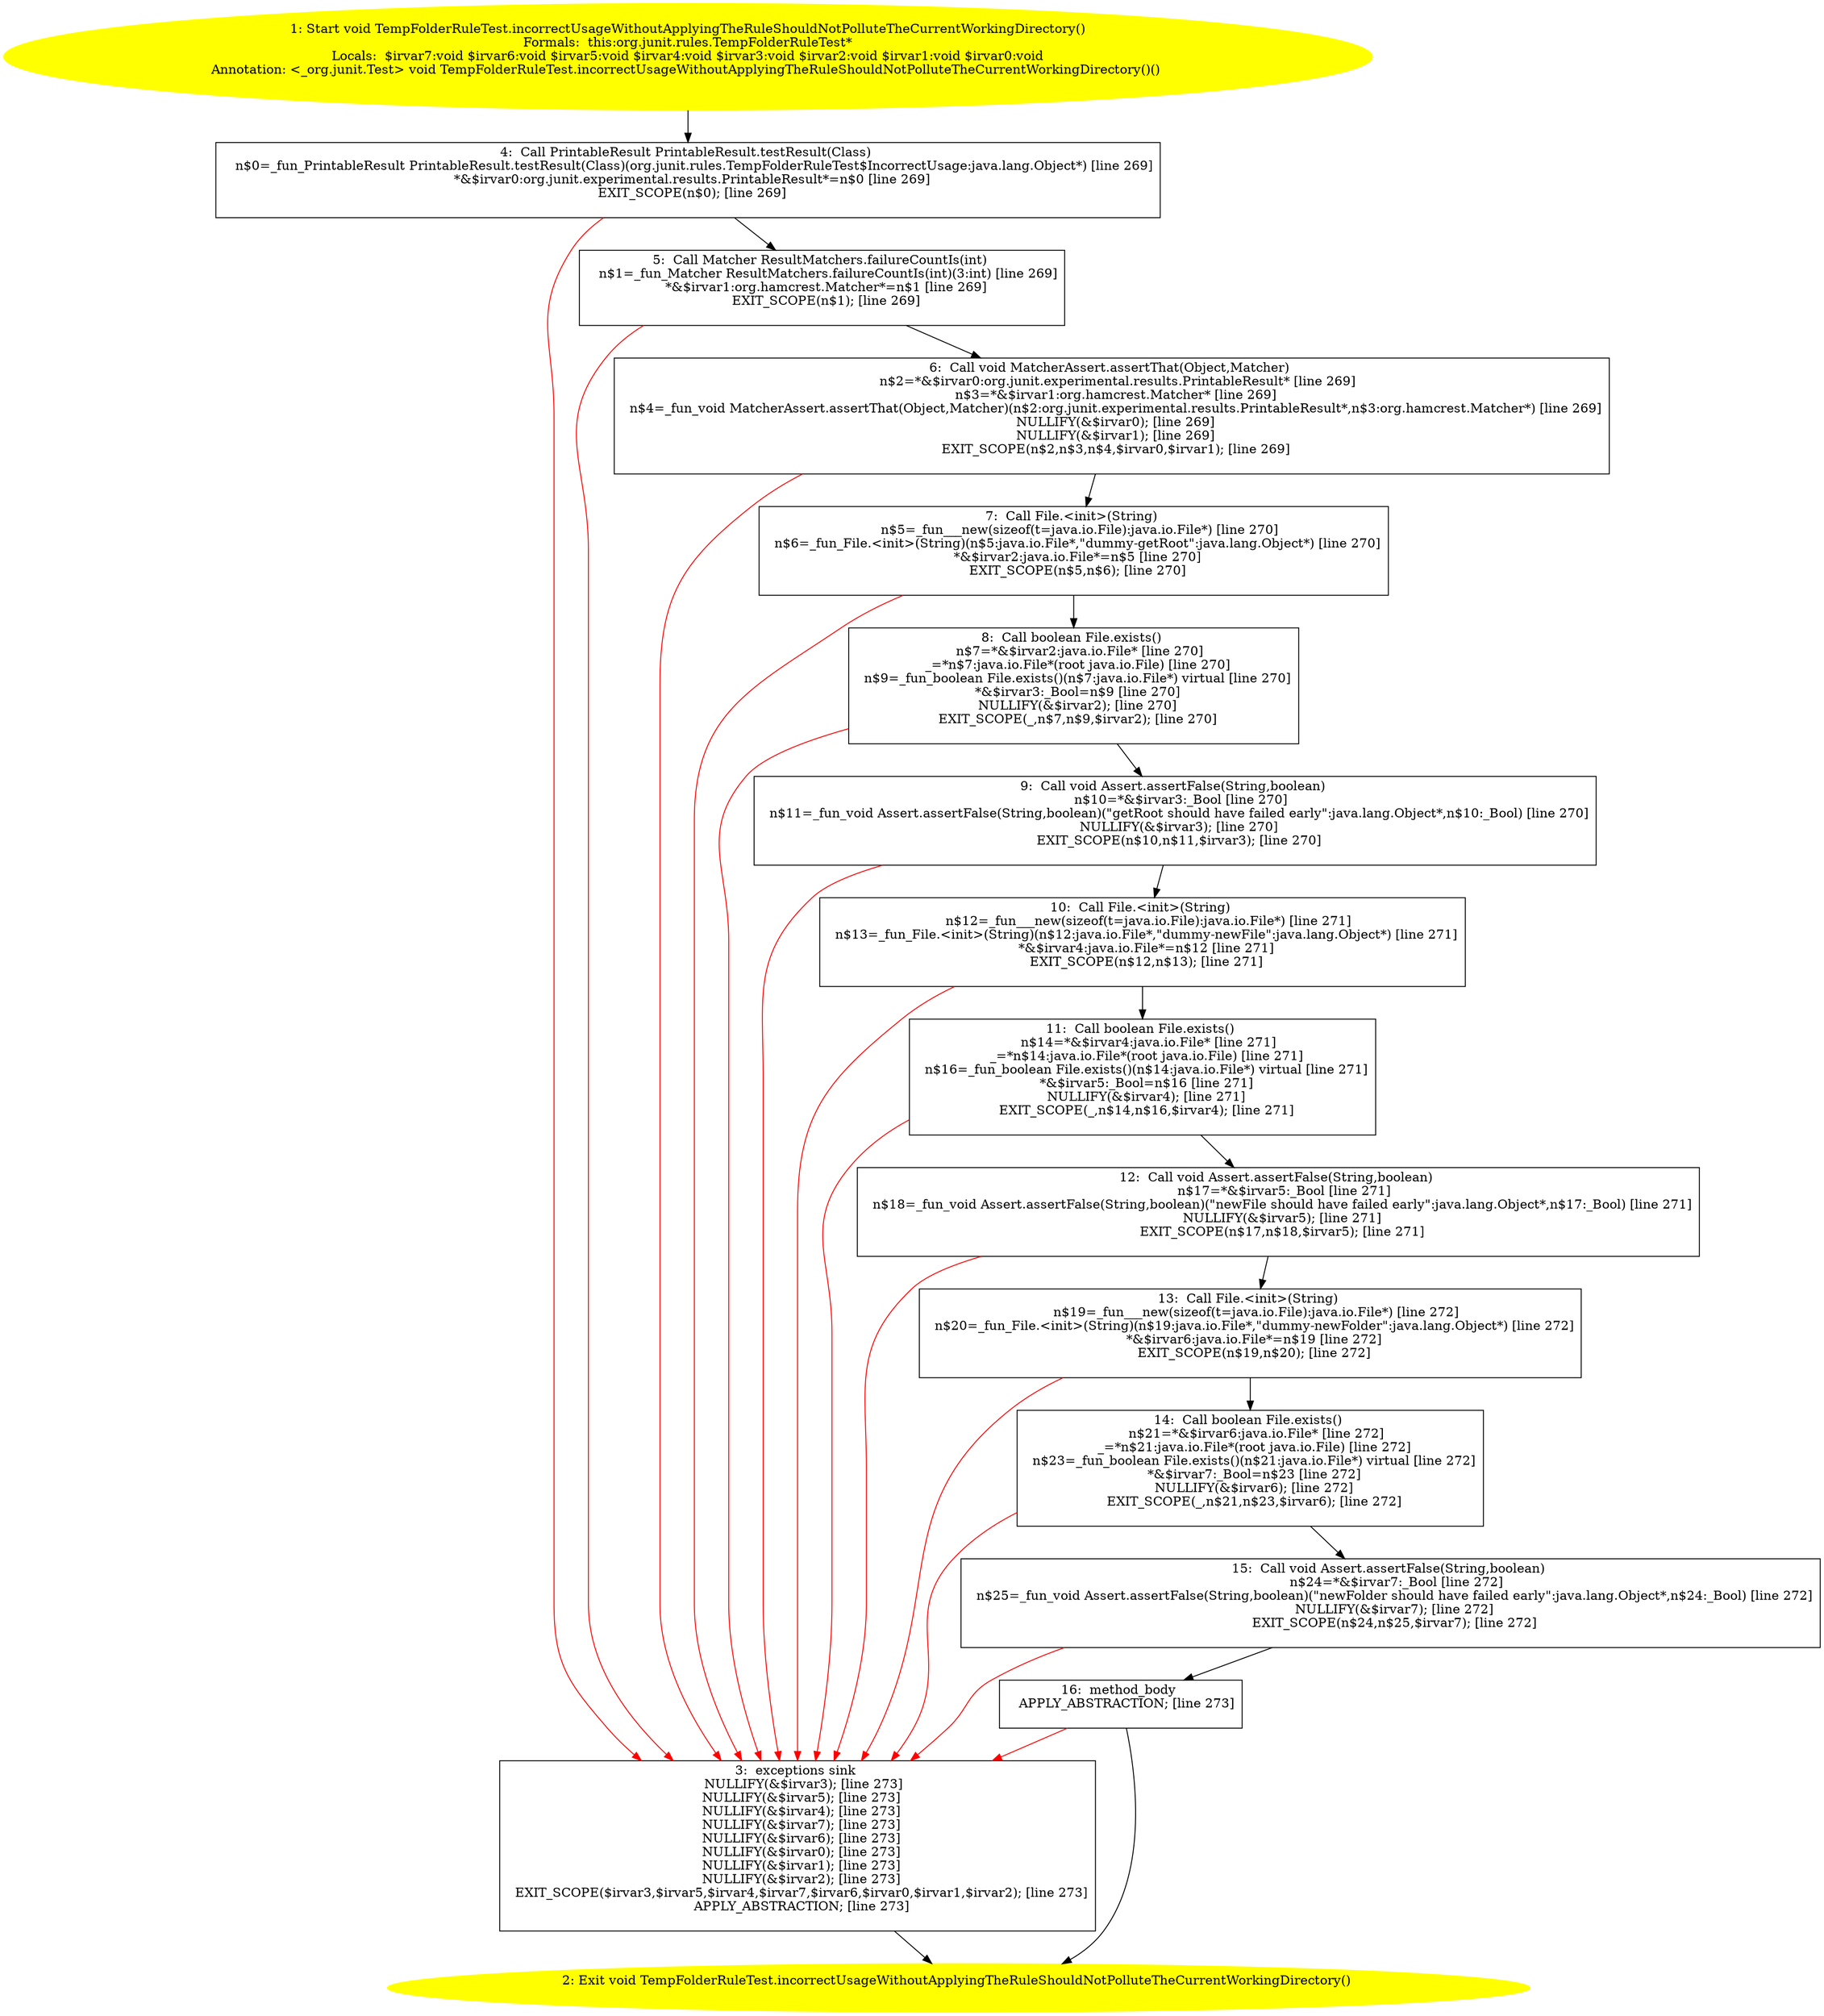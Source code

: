 /* @generated */
digraph cfg {
"org.junit.rules.TempFolderRuleTest.incorrectUsageWithoutApplyingTheRuleShouldNotPolluteTheCurrentWor.d688de7c9772c6313b6dd522dcccbf64_1" [label="1: Start void TempFolderRuleTest.incorrectUsageWithoutApplyingTheRuleShouldNotPolluteTheCurrentWorkingDirectory()\nFormals:  this:org.junit.rules.TempFolderRuleTest*\nLocals:  $irvar7:void $irvar6:void $irvar5:void $irvar4:void $irvar3:void $irvar2:void $irvar1:void $irvar0:void\nAnnotation: <_org.junit.Test> void TempFolderRuleTest.incorrectUsageWithoutApplyingTheRuleShouldNotPolluteTheCurrentWorkingDirectory()() \n  " color=yellow style=filled]
	

	 "org.junit.rules.TempFolderRuleTest.incorrectUsageWithoutApplyingTheRuleShouldNotPolluteTheCurrentWor.d688de7c9772c6313b6dd522dcccbf64_1" -> "org.junit.rules.TempFolderRuleTest.incorrectUsageWithoutApplyingTheRuleShouldNotPolluteTheCurrentWor.d688de7c9772c6313b6dd522dcccbf64_4" ;
"org.junit.rules.TempFolderRuleTest.incorrectUsageWithoutApplyingTheRuleShouldNotPolluteTheCurrentWor.d688de7c9772c6313b6dd522dcccbf64_2" [label="2: Exit void TempFolderRuleTest.incorrectUsageWithoutApplyingTheRuleShouldNotPolluteTheCurrentWorkingDirectory() \n  " color=yellow style=filled]
	

"org.junit.rules.TempFolderRuleTest.incorrectUsageWithoutApplyingTheRuleShouldNotPolluteTheCurrentWor.d688de7c9772c6313b6dd522dcccbf64_3" [label="3:  exceptions sink \n   NULLIFY(&$irvar3); [line 273]\n  NULLIFY(&$irvar5); [line 273]\n  NULLIFY(&$irvar4); [line 273]\n  NULLIFY(&$irvar7); [line 273]\n  NULLIFY(&$irvar6); [line 273]\n  NULLIFY(&$irvar0); [line 273]\n  NULLIFY(&$irvar1); [line 273]\n  NULLIFY(&$irvar2); [line 273]\n  EXIT_SCOPE($irvar3,$irvar5,$irvar4,$irvar7,$irvar6,$irvar0,$irvar1,$irvar2); [line 273]\n  APPLY_ABSTRACTION; [line 273]\n " shape="box"]
	

	 "org.junit.rules.TempFolderRuleTest.incorrectUsageWithoutApplyingTheRuleShouldNotPolluteTheCurrentWor.d688de7c9772c6313b6dd522dcccbf64_3" -> "org.junit.rules.TempFolderRuleTest.incorrectUsageWithoutApplyingTheRuleShouldNotPolluteTheCurrentWor.d688de7c9772c6313b6dd522dcccbf64_2" ;
"org.junit.rules.TempFolderRuleTest.incorrectUsageWithoutApplyingTheRuleShouldNotPolluteTheCurrentWor.d688de7c9772c6313b6dd522dcccbf64_4" [label="4:  Call PrintableResult PrintableResult.testResult(Class) \n   n$0=_fun_PrintableResult PrintableResult.testResult(Class)(org.junit.rules.TempFolderRuleTest$IncorrectUsage:java.lang.Object*) [line 269]\n  *&$irvar0:org.junit.experimental.results.PrintableResult*=n$0 [line 269]\n  EXIT_SCOPE(n$0); [line 269]\n " shape="box"]
	

	 "org.junit.rules.TempFolderRuleTest.incorrectUsageWithoutApplyingTheRuleShouldNotPolluteTheCurrentWor.d688de7c9772c6313b6dd522dcccbf64_4" -> "org.junit.rules.TempFolderRuleTest.incorrectUsageWithoutApplyingTheRuleShouldNotPolluteTheCurrentWor.d688de7c9772c6313b6dd522dcccbf64_5" ;
	 "org.junit.rules.TempFolderRuleTest.incorrectUsageWithoutApplyingTheRuleShouldNotPolluteTheCurrentWor.d688de7c9772c6313b6dd522dcccbf64_4" -> "org.junit.rules.TempFolderRuleTest.incorrectUsageWithoutApplyingTheRuleShouldNotPolluteTheCurrentWor.d688de7c9772c6313b6dd522dcccbf64_3" [color="red" ];
"org.junit.rules.TempFolderRuleTest.incorrectUsageWithoutApplyingTheRuleShouldNotPolluteTheCurrentWor.d688de7c9772c6313b6dd522dcccbf64_5" [label="5:  Call Matcher ResultMatchers.failureCountIs(int) \n   n$1=_fun_Matcher ResultMatchers.failureCountIs(int)(3:int) [line 269]\n  *&$irvar1:org.hamcrest.Matcher*=n$1 [line 269]\n  EXIT_SCOPE(n$1); [line 269]\n " shape="box"]
	

	 "org.junit.rules.TempFolderRuleTest.incorrectUsageWithoutApplyingTheRuleShouldNotPolluteTheCurrentWor.d688de7c9772c6313b6dd522dcccbf64_5" -> "org.junit.rules.TempFolderRuleTest.incorrectUsageWithoutApplyingTheRuleShouldNotPolluteTheCurrentWor.d688de7c9772c6313b6dd522dcccbf64_6" ;
	 "org.junit.rules.TempFolderRuleTest.incorrectUsageWithoutApplyingTheRuleShouldNotPolluteTheCurrentWor.d688de7c9772c6313b6dd522dcccbf64_5" -> "org.junit.rules.TempFolderRuleTest.incorrectUsageWithoutApplyingTheRuleShouldNotPolluteTheCurrentWor.d688de7c9772c6313b6dd522dcccbf64_3" [color="red" ];
"org.junit.rules.TempFolderRuleTest.incorrectUsageWithoutApplyingTheRuleShouldNotPolluteTheCurrentWor.d688de7c9772c6313b6dd522dcccbf64_6" [label="6:  Call void MatcherAssert.assertThat(Object,Matcher) \n   n$2=*&$irvar0:org.junit.experimental.results.PrintableResult* [line 269]\n  n$3=*&$irvar1:org.hamcrest.Matcher* [line 269]\n  n$4=_fun_void MatcherAssert.assertThat(Object,Matcher)(n$2:org.junit.experimental.results.PrintableResult*,n$3:org.hamcrest.Matcher*) [line 269]\n  NULLIFY(&$irvar0); [line 269]\n  NULLIFY(&$irvar1); [line 269]\n  EXIT_SCOPE(n$2,n$3,n$4,$irvar0,$irvar1); [line 269]\n " shape="box"]
	

	 "org.junit.rules.TempFolderRuleTest.incorrectUsageWithoutApplyingTheRuleShouldNotPolluteTheCurrentWor.d688de7c9772c6313b6dd522dcccbf64_6" -> "org.junit.rules.TempFolderRuleTest.incorrectUsageWithoutApplyingTheRuleShouldNotPolluteTheCurrentWor.d688de7c9772c6313b6dd522dcccbf64_7" ;
	 "org.junit.rules.TempFolderRuleTest.incorrectUsageWithoutApplyingTheRuleShouldNotPolluteTheCurrentWor.d688de7c9772c6313b6dd522dcccbf64_6" -> "org.junit.rules.TempFolderRuleTest.incorrectUsageWithoutApplyingTheRuleShouldNotPolluteTheCurrentWor.d688de7c9772c6313b6dd522dcccbf64_3" [color="red" ];
"org.junit.rules.TempFolderRuleTest.incorrectUsageWithoutApplyingTheRuleShouldNotPolluteTheCurrentWor.d688de7c9772c6313b6dd522dcccbf64_7" [label="7:  Call File.<init>(String) \n   n$5=_fun___new(sizeof(t=java.io.File):java.io.File*) [line 270]\n  n$6=_fun_File.<init>(String)(n$5:java.io.File*,\"dummy-getRoot\":java.lang.Object*) [line 270]\n  *&$irvar2:java.io.File*=n$5 [line 270]\n  EXIT_SCOPE(n$5,n$6); [line 270]\n " shape="box"]
	

	 "org.junit.rules.TempFolderRuleTest.incorrectUsageWithoutApplyingTheRuleShouldNotPolluteTheCurrentWor.d688de7c9772c6313b6dd522dcccbf64_7" -> "org.junit.rules.TempFolderRuleTest.incorrectUsageWithoutApplyingTheRuleShouldNotPolluteTheCurrentWor.d688de7c9772c6313b6dd522dcccbf64_8" ;
	 "org.junit.rules.TempFolderRuleTest.incorrectUsageWithoutApplyingTheRuleShouldNotPolluteTheCurrentWor.d688de7c9772c6313b6dd522dcccbf64_7" -> "org.junit.rules.TempFolderRuleTest.incorrectUsageWithoutApplyingTheRuleShouldNotPolluteTheCurrentWor.d688de7c9772c6313b6dd522dcccbf64_3" [color="red" ];
"org.junit.rules.TempFolderRuleTest.incorrectUsageWithoutApplyingTheRuleShouldNotPolluteTheCurrentWor.d688de7c9772c6313b6dd522dcccbf64_8" [label="8:  Call boolean File.exists() \n   n$7=*&$irvar2:java.io.File* [line 270]\n  _=*n$7:java.io.File*(root java.io.File) [line 270]\n  n$9=_fun_boolean File.exists()(n$7:java.io.File*) virtual [line 270]\n  *&$irvar3:_Bool=n$9 [line 270]\n  NULLIFY(&$irvar2); [line 270]\n  EXIT_SCOPE(_,n$7,n$9,$irvar2); [line 270]\n " shape="box"]
	

	 "org.junit.rules.TempFolderRuleTest.incorrectUsageWithoutApplyingTheRuleShouldNotPolluteTheCurrentWor.d688de7c9772c6313b6dd522dcccbf64_8" -> "org.junit.rules.TempFolderRuleTest.incorrectUsageWithoutApplyingTheRuleShouldNotPolluteTheCurrentWor.d688de7c9772c6313b6dd522dcccbf64_9" ;
	 "org.junit.rules.TempFolderRuleTest.incorrectUsageWithoutApplyingTheRuleShouldNotPolluteTheCurrentWor.d688de7c9772c6313b6dd522dcccbf64_8" -> "org.junit.rules.TempFolderRuleTest.incorrectUsageWithoutApplyingTheRuleShouldNotPolluteTheCurrentWor.d688de7c9772c6313b6dd522dcccbf64_3" [color="red" ];
"org.junit.rules.TempFolderRuleTest.incorrectUsageWithoutApplyingTheRuleShouldNotPolluteTheCurrentWor.d688de7c9772c6313b6dd522dcccbf64_9" [label="9:  Call void Assert.assertFalse(String,boolean) \n   n$10=*&$irvar3:_Bool [line 270]\n  n$11=_fun_void Assert.assertFalse(String,boolean)(\"getRoot should have failed early\":java.lang.Object*,n$10:_Bool) [line 270]\n  NULLIFY(&$irvar3); [line 270]\n  EXIT_SCOPE(n$10,n$11,$irvar3); [line 270]\n " shape="box"]
	

	 "org.junit.rules.TempFolderRuleTest.incorrectUsageWithoutApplyingTheRuleShouldNotPolluteTheCurrentWor.d688de7c9772c6313b6dd522dcccbf64_9" -> "org.junit.rules.TempFolderRuleTest.incorrectUsageWithoutApplyingTheRuleShouldNotPolluteTheCurrentWor.d688de7c9772c6313b6dd522dcccbf64_10" ;
	 "org.junit.rules.TempFolderRuleTest.incorrectUsageWithoutApplyingTheRuleShouldNotPolluteTheCurrentWor.d688de7c9772c6313b6dd522dcccbf64_9" -> "org.junit.rules.TempFolderRuleTest.incorrectUsageWithoutApplyingTheRuleShouldNotPolluteTheCurrentWor.d688de7c9772c6313b6dd522dcccbf64_3" [color="red" ];
"org.junit.rules.TempFolderRuleTest.incorrectUsageWithoutApplyingTheRuleShouldNotPolluteTheCurrentWor.d688de7c9772c6313b6dd522dcccbf64_10" [label="10:  Call File.<init>(String) \n   n$12=_fun___new(sizeof(t=java.io.File):java.io.File*) [line 271]\n  n$13=_fun_File.<init>(String)(n$12:java.io.File*,\"dummy-newFile\":java.lang.Object*) [line 271]\n  *&$irvar4:java.io.File*=n$12 [line 271]\n  EXIT_SCOPE(n$12,n$13); [line 271]\n " shape="box"]
	

	 "org.junit.rules.TempFolderRuleTest.incorrectUsageWithoutApplyingTheRuleShouldNotPolluteTheCurrentWor.d688de7c9772c6313b6dd522dcccbf64_10" -> "org.junit.rules.TempFolderRuleTest.incorrectUsageWithoutApplyingTheRuleShouldNotPolluteTheCurrentWor.d688de7c9772c6313b6dd522dcccbf64_11" ;
	 "org.junit.rules.TempFolderRuleTest.incorrectUsageWithoutApplyingTheRuleShouldNotPolluteTheCurrentWor.d688de7c9772c6313b6dd522dcccbf64_10" -> "org.junit.rules.TempFolderRuleTest.incorrectUsageWithoutApplyingTheRuleShouldNotPolluteTheCurrentWor.d688de7c9772c6313b6dd522dcccbf64_3" [color="red" ];
"org.junit.rules.TempFolderRuleTest.incorrectUsageWithoutApplyingTheRuleShouldNotPolluteTheCurrentWor.d688de7c9772c6313b6dd522dcccbf64_11" [label="11:  Call boolean File.exists() \n   n$14=*&$irvar4:java.io.File* [line 271]\n  _=*n$14:java.io.File*(root java.io.File) [line 271]\n  n$16=_fun_boolean File.exists()(n$14:java.io.File*) virtual [line 271]\n  *&$irvar5:_Bool=n$16 [line 271]\n  NULLIFY(&$irvar4); [line 271]\n  EXIT_SCOPE(_,n$14,n$16,$irvar4); [line 271]\n " shape="box"]
	

	 "org.junit.rules.TempFolderRuleTest.incorrectUsageWithoutApplyingTheRuleShouldNotPolluteTheCurrentWor.d688de7c9772c6313b6dd522dcccbf64_11" -> "org.junit.rules.TempFolderRuleTest.incorrectUsageWithoutApplyingTheRuleShouldNotPolluteTheCurrentWor.d688de7c9772c6313b6dd522dcccbf64_12" ;
	 "org.junit.rules.TempFolderRuleTest.incorrectUsageWithoutApplyingTheRuleShouldNotPolluteTheCurrentWor.d688de7c9772c6313b6dd522dcccbf64_11" -> "org.junit.rules.TempFolderRuleTest.incorrectUsageWithoutApplyingTheRuleShouldNotPolluteTheCurrentWor.d688de7c9772c6313b6dd522dcccbf64_3" [color="red" ];
"org.junit.rules.TempFolderRuleTest.incorrectUsageWithoutApplyingTheRuleShouldNotPolluteTheCurrentWor.d688de7c9772c6313b6dd522dcccbf64_12" [label="12:  Call void Assert.assertFalse(String,boolean) \n   n$17=*&$irvar5:_Bool [line 271]\n  n$18=_fun_void Assert.assertFalse(String,boolean)(\"newFile should have failed early\":java.lang.Object*,n$17:_Bool) [line 271]\n  NULLIFY(&$irvar5); [line 271]\n  EXIT_SCOPE(n$17,n$18,$irvar5); [line 271]\n " shape="box"]
	

	 "org.junit.rules.TempFolderRuleTest.incorrectUsageWithoutApplyingTheRuleShouldNotPolluteTheCurrentWor.d688de7c9772c6313b6dd522dcccbf64_12" -> "org.junit.rules.TempFolderRuleTest.incorrectUsageWithoutApplyingTheRuleShouldNotPolluteTheCurrentWor.d688de7c9772c6313b6dd522dcccbf64_13" ;
	 "org.junit.rules.TempFolderRuleTest.incorrectUsageWithoutApplyingTheRuleShouldNotPolluteTheCurrentWor.d688de7c9772c6313b6dd522dcccbf64_12" -> "org.junit.rules.TempFolderRuleTest.incorrectUsageWithoutApplyingTheRuleShouldNotPolluteTheCurrentWor.d688de7c9772c6313b6dd522dcccbf64_3" [color="red" ];
"org.junit.rules.TempFolderRuleTest.incorrectUsageWithoutApplyingTheRuleShouldNotPolluteTheCurrentWor.d688de7c9772c6313b6dd522dcccbf64_13" [label="13:  Call File.<init>(String) \n   n$19=_fun___new(sizeof(t=java.io.File):java.io.File*) [line 272]\n  n$20=_fun_File.<init>(String)(n$19:java.io.File*,\"dummy-newFolder\":java.lang.Object*) [line 272]\n  *&$irvar6:java.io.File*=n$19 [line 272]\n  EXIT_SCOPE(n$19,n$20); [line 272]\n " shape="box"]
	

	 "org.junit.rules.TempFolderRuleTest.incorrectUsageWithoutApplyingTheRuleShouldNotPolluteTheCurrentWor.d688de7c9772c6313b6dd522dcccbf64_13" -> "org.junit.rules.TempFolderRuleTest.incorrectUsageWithoutApplyingTheRuleShouldNotPolluteTheCurrentWor.d688de7c9772c6313b6dd522dcccbf64_14" ;
	 "org.junit.rules.TempFolderRuleTest.incorrectUsageWithoutApplyingTheRuleShouldNotPolluteTheCurrentWor.d688de7c9772c6313b6dd522dcccbf64_13" -> "org.junit.rules.TempFolderRuleTest.incorrectUsageWithoutApplyingTheRuleShouldNotPolluteTheCurrentWor.d688de7c9772c6313b6dd522dcccbf64_3" [color="red" ];
"org.junit.rules.TempFolderRuleTest.incorrectUsageWithoutApplyingTheRuleShouldNotPolluteTheCurrentWor.d688de7c9772c6313b6dd522dcccbf64_14" [label="14:  Call boolean File.exists() \n   n$21=*&$irvar6:java.io.File* [line 272]\n  _=*n$21:java.io.File*(root java.io.File) [line 272]\n  n$23=_fun_boolean File.exists()(n$21:java.io.File*) virtual [line 272]\n  *&$irvar7:_Bool=n$23 [line 272]\n  NULLIFY(&$irvar6); [line 272]\n  EXIT_SCOPE(_,n$21,n$23,$irvar6); [line 272]\n " shape="box"]
	

	 "org.junit.rules.TempFolderRuleTest.incorrectUsageWithoutApplyingTheRuleShouldNotPolluteTheCurrentWor.d688de7c9772c6313b6dd522dcccbf64_14" -> "org.junit.rules.TempFolderRuleTest.incorrectUsageWithoutApplyingTheRuleShouldNotPolluteTheCurrentWor.d688de7c9772c6313b6dd522dcccbf64_15" ;
	 "org.junit.rules.TempFolderRuleTest.incorrectUsageWithoutApplyingTheRuleShouldNotPolluteTheCurrentWor.d688de7c9772c6313b6dd522dcccbf64_14" -> "org.junit.rules.TempFolderRuleTest.incorrectUsageWithoutApplyingTheRuleShouldNotPolluteTheCurrentWor.d688de7c9772c6313b6dd522dcccbf64_3" [color="red" ];
"org.junit.rules.TempFolderRuleTest.incorrectUsageWithoutApplyingTheRuleShouldNotPolluteTheCurrentWor.d688de7c9772c6313b6dd522dcccbf64_15" [label="15:  Call void Assert.assertFalse(String,boolean) \n   n$24=*&$irvar7:_Bool [line 272]\n  n$25=_fun_void Assert.assertFalse(String,boolean)(\"newFolder should have failed early\":java.lang.Object*,n$24:_Bool) [line 272]\n  NULLIFY(&$irvar7); [line 272]\n  EXIT_SCOPE(n$24,n$25,$irvar7); [line 272]\n " shape="box"]
	

	 "org.junit.rules.TempFolderRuleTest.incorrectUsageWithoutApplyingTheRuleShouldNotPolluteTheCurrentWor.d688de7c9772c6313b6dd522dcccbf64_15" -> "org.junit.rules.TempFolderRuleTest.incorrectUsageWithoutApplyingTheRuleShouldNotPolluteTheCurrentWor.d688de7c9772c6313b6dd522dcccbf64_16" ;
	 "org.junit.rules.TempFolderRuleTest.incorrectUsageWithoutApplyingTheRuleShouldNotPolluteTheCurrentWor.d688de7c9772c6313b6dd522dcccbf64_15" -> "org.junit.rules.TempFolderRuleTest.incorrectUsageWithoutApplyingTheRuleShouldNotPolluteTheCurrentWor.d688de7c9772c6313b6dd522dcccbf64_3" [color="red" ];
"org.junit.rules.TempFolderRuleTest.incorrectUsageWithoutApplyingTheRuleShouldNotPolluteTheCurrentWor.d688de7c9772c6313b6dd522dcccbf64_16" [label="16:  method_body \n   APPLY_ABSTRACTION; [line 273]\n " shape="box"]
	

	 "org.junit.rules.TempFolderRuleTest.incorrectUsageWithoutApplyingTheRuleShouldNotPolluteTheCurrentWor.d688de7c9772c6313b6dd522dcccbf64_16" -> "org.junit.rules.TempFolderRuleTest.incorrectUsageWithoutApplyingTheRuleShouldNotPolluteTheCurrentWor.d688de7c9772c6313b6dd522dcccbf64_2" ;
	 "org.junit.rules.TempFolderRuleTest.incorrectUsageWithoutApplyingTheRuleShouldNotPolluteTheCurrentWor.d688de7c9772c6313b6dd522dcccbf64_16" -> "org.junit.rules.TempFolderRuleTest.incorrectUsageWithoutApplyingTheRuleShouldNotPolluteTheCurrentWor.d688de7c9772c6313b6dd522dcccbf64_3" [color="red" ];
}
